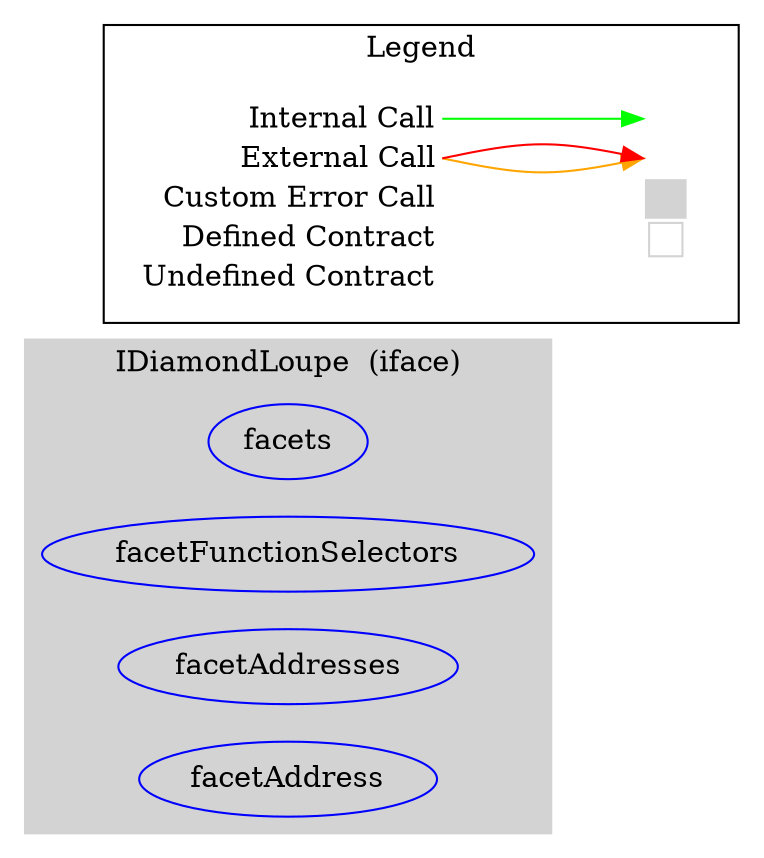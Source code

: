 digraph G {
  graph [ ratio = "auto", page = "100", compound =true ];
subgraph "clusterIDiamondLoupe" {
  graph [ label = "IDiamondLoupe  (iface)", color = "lightgray", style = "filled", bgcolor = "lightgray" ];
  "IDiamondLoupe.facets" [ label = "facets", color = "blue" ];
  "IDiamondLoupe.facetFunctionSelectors" [ label = "facetFunctionSelectors", color = "blue" ];
  "IDiamondLoupe.facetAddresses" [ label = "facetAddresses", color = "blue" ];
  "IDiamondLoupe.facetAddress" [ label = "facetAddress", color = "blue" ];
}



rankdir=LR
node [shape=plaintext]
subgraph cluster_01 { 
label = "Legend";
key [label=<<table border="0" cellpadding="2" cellspacing="0" cellborder="0">
  <tr><td align="right" port="i1">Internal Call</td></tr>
  <tr><td align="right" port="i2">External Call</td></tr>
  <tr><td align="right" port="i2">Custom Error Call</td></tr>
  <tr><td align="right" port="i3">Defined Contract</td></tr>
  <tr><td align="right" port="i4">Undefined Contract</td></tr>
  </table>>]
key2 [label=<<table border="0" cellpadding="2" cellspacing="0" cellborder="0">
  <tr><td port="i1">&nbsp;&nbsp;&nbsp;</td></tr>
  <tr><td port="i2">&nbsp;&nbsp;&nbsp;</td></tr>
  <tr><td port="i3" bgcolor="lightgray">&nbsp;&nbsp;&nbsp;</td></tr>
  <tr><td port="i4">
    <table border="1" cellborder="0" cellspacing="0" cellpadding="7" color="lightgray">
      <tr>
       <td></td>
      </tr>
     </table>
  </td></tr>
  </table>>]
key:i1:e -> key2:i1:w [color="green"]
key:i2:e -> key2:i2:w [color="orange"]
key:i2:e -> key2:i2:w [color="red"]
}
}

